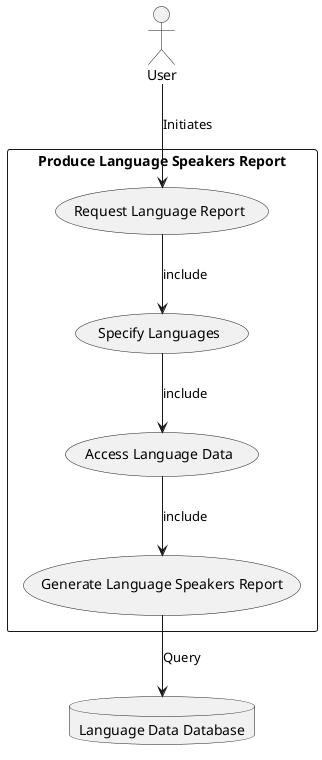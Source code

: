 @startuml

top to bottom direction
skinparam packageStyle rectangle

actor User as U
database "Language Data Database" as DB

rectangle "Produce Language Speakers Report" {
  usecase "Request Language Report" as UC1
  usecase "Specify Languages" as UC2
  usecase "Access Language Data" as UC3
  usecase "Generate Language Speakers Report" as UC4

  U --> UC1 : Initiates
  UC1 --> UC2 : include
  UC2 --> UC3 : include
  UC3 --> UC4 : include
  UC4 --> DB : Query
}

@enduml
